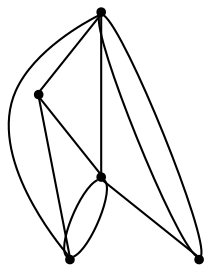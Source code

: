 graph {
  node [shape=point,comment="{\"directed\":false,\"doi\":\"10.1007/978-3-642-36763-2_4\",\"figure\":\"2\"}"]

  v0 [pos="770.9975390960809,662.263264885389"]
  v1 [pos="770.9975390960809,762.2796308190755"]
  v2 [pos="704.2827746501978,862.2959967527618"]
  v3 [pos="704.2827746501978,762.2796308190755"]
  v4 [pos="637.5680102043146,762.2796308190755"]

  v0 -- v2 [id="-1",pos="770.9975390960809,662.263264885389 793.234436596018,673.3775509923591 815.4754060420271,684.487767422981 826.5918188189595,712.2714478522322 837.712303541964,740.0551282814833 837.712303541964,784.5041333566674 815.4754060420271,812.2878137859185 793.234436596018,840.0714942151698 748.760641596144,851.1816470570986 726.5196721501347,856.7409521261437 719.5706416814045,858.4769035719619 716.9647552556306,859.1278853641437 704.2827746501978,862.2959967527618"]
  v0 -- v4 [id="-10",pos="770.9975390960809,662.263264885389 754.3188479846101,670.5979620465296 754.3188479846101,670.5979620465296 754.3188479846101,670.5979620465296 737.6401568731394,678.9326592076701 704.2827746501978,695.6020535299511 682.0458771502607,712.2714478522322 659.8049077042516,728.9408421745133 648.6885585514766,745.6102364967943 637.5680102043146,762.2796308190755"]
  v4 -- v2 [id="-19",pos="637.5680102043146,762.2796308190755 643.1262165927808,778.9490251413564 648.6884949273192,795.6184194636375 659.8049077042516,812.2878137859185 670.9253924272562,828.9572081081996 687.604083538727,845.6266024304807 704.2827746501978,862.2959967527618"]
  v3 -- v2 [id="-22",pos="704.2827746501978,762.2796308190755 698.7246318858889,778.9490251413564 693.1622263030358,795.6184194636375 693.1622263030358,812.2878137859185 693.1622263030358,828.9572081081996 698.7246318858889,845.6266024304807 704.2827746501978,862.2959967527618"]
  v2 -- v3 [id="-27",pos="704.2827746501978,862.2959967527618 709.8409174145066,845.6266024304807 715.4033229973597,828.9572081081996 715.4033229973597,812.2878137859185 715.4033229973597,795.6184194636375 709.8409174145066,778.9490251413564 704.2827746501978,762.2796308190755"]
  v3 -- v0 [id="-30",pos="704.2827746501978,762.2796308190755 709.8409174145066,745.6102364967943 715.4033229973597,728.9408421745133 726.5196721501347,712.2714478522322 737.6401568731394,695.6020535299511 754.3188479846101,678.9326592076701 770.9975390960809,662.263264885389"]
  v2 -- v1 [id="-34",pos="704.2827746501978,862.2959967527618 720.9614657616686,845.6266024304807 737.6401568731394,828.9572081081996 748.760641596144,812.2878137859185 759.876990748919,795.6184194636375 765.4393963317721,778.9490251413564 770.9975390960809,762.2796308190755"]
  v1 -- v0 [id="-35",pos="770.9975390960809,762.2796308190755 765.4393963317721,745.6102364967943 759.876990748919,728.9408421745133 759.876990748919,712.2714478522322 759.876990748919,695.6020535299511 765.4393963317721,678.9326592076701 770.9975390960809,662.263264885389"]
  v1 -- v0 [id="-43",pos="770.9975390960809,762.2796308190755 776.5556818603898,745.6102364967943 782.1180874432429,728.9408421745133 782.1180874432429,712.2714478522322 782.1180874432429,695.6020535299511 776.5556818603898,678.9326592076701 770.9975390960809,662.263264885389"]
  v4 -- v3 [id="-45",pos="637.5680102043146,762.2796308190755 704.2827746501978,762.2796308190755 704.2827746501978,762.2796308190755 704.2827746501978,762.2796308190755"]
}